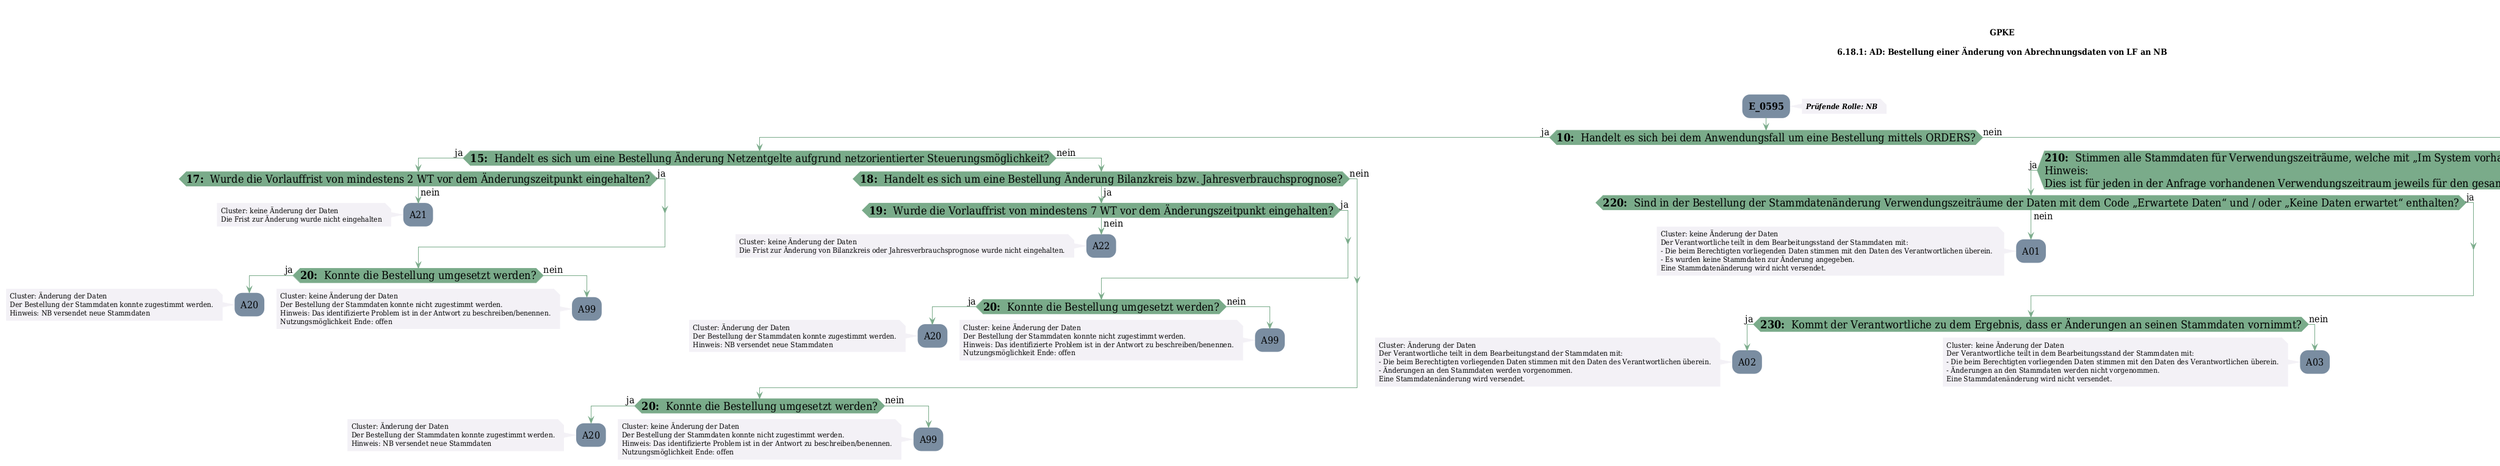 @startuml
skinparam Shadowing false
skinparam NoteBorderColor #f3f1f6
skinparam NoteBackgroundColor #f3f1f6
skinparam NoteFontSize 12
skinparam ActivityBorderColor none
skinparam ActivityBackgroundColor #7a8da1
skinparam ActivityFontSize 16
skinparam ArrowColor #7aab8a
skinparam ArrowFontSize 16
skinparam ActivityDiamondBackgroundColor #7aab8a
skinparam ActivityDiamondBorderColor #7aab8a
skinparam ActivityDiamondFontSize 18
skinparam defaultFontName DejaVu Serif Condensed
skinparam ActivityEndColor #669580

header
<b>FV2210
2022-12-12
endheader

title
GPKE

6.18.1: AD: Bestellung einer Änderung von Abrechnungsdaten von LF an NB



end title
:<b>E_0595</b>;
note right
<b><i>Prüfende Rolle: NB
end note

if (<b>10: </b> Handelt es sich bei dem Anwendungsfall um eine Bestellung mittels ORDERS?) then (ja)
    if (<b>15: </b> Handelt es sich um eine Bestellung Änderung Netzentgelte aufgrund netzorientierter Steuerungsmöglichkeit?) then (ja)
        if (<b>17: </b> Wurde die Vorlauffrist von mindestens 2 WT vor dem Änderungszeitpunkt eingehalten?) then (ja)
        else (nein)
            :A21;
            note left
                Cluster: keine Änderung der Daten
                Die Frist zur Änderung wurde nicht eingehalten
            endnote
            kill;
        endif
        if (<b>20: </b> Konnte die Bestellung umgesetzt werden?) then (ja)
            :A20;
            note left
                Cluster: Änderung der Daten
                Der Bestellung der Stammdaten konnte zugestimmt werden.
                Hinweis: NB versendet neue Stammdaten
            endnote
            kill;
        else (nein)
            :A99;
            note left
                Cluster: keine Änderung der Daten
                Der Bestellung der Stammdaten konnte nicht zugestimmt werden.
                Hinweis: Das identifizierte Problem ist in der Antwort zu beschreiben/benennen.
                Nutzungsmöglichkeit Ende: offen
            endnote
            kill;
        endif
    else (nein)
        if (<b>18: </b> Handelt es sich um eine Bestellung Änderung Bilanzkreis bzw. Jahresverbrauchsprognose?) then (ja)
            if (<b>19: </b> Wurde die Vorlauffrist von mindestens 7 WT vor dem Änderungszeitpunkt eingehalten?) then (ja)
            else (nein)
                :A22;
                note left
                    Cluster: keine Änderung der Daten
                    Die Frist zur Änderung von Bilanzkreis oder Jahresverbrauchsprognose wurde nicht eingehalten.
                endnote
                kill;
            endif
            if (<b>20: </b> Konnte die Bestellung umgesetzt werden?) then (ja)
                :A20;
                note left
                    Cluster: Änderung der Daten
                    Der Bestellung der Stammdaten konnte zugestimmt werden.
                    Hinweis: NB versendet neue Stammdaten
                endnote
                kill;
            else (nein)
                :A99;
                note left
                    Cluster: keine Änderung der Daten
                    Der Bestellung der Stammdaten konnte nicht zugestimmt werden.
                    Hinweis: Das identifizierte Problem ist in der Antwort zu beschreiben/benennen.
                    Nutzungsmöglichkeit Ende: offen
                endnote
                kill;
            endif
        else (nein)
        endif
    endif
    if (<b>20: </b> Konnte die Bestellung umgesetzt werden?) then (ja)
        :A20;
        note left
            Cluster: Änderung der Daten
            Der Bestellung der Stammdaten konnte zugestimmt werden.
            Hinweis: NB versendet neue Stammdaten
        endnote
        kill;
    else (nein)
        :A99;
        note left
            Cluster: keine Änderung der Daten
            Der Bestellung der Stammdaten konnte nicht zugestimmt werden.
            Hinweis: Das identifizierte Problem ist in der Antwort zu beschreiben/benennen.
            Nutzungsmöglichkeit Ende: offen
        endnote
        kill;
    endif
else (nein)
    if (<b>210: </b> Stimmen alle Stammdaten für Verwendungszeiträume, welche mit „Im System vorhandene Daten“ gekennzeichnet sind, sowie Verwendungszeiträume welche mit „Im System keine Daten vorhanden“ gekennzeichnet sind, mit dem beim Verantwortlichen vorliegenden Stammdaten überein?
Hinweis:
Dies ist für jeden in der Anfrage vorhandenen Verwendungszeitraum jeweils für den gesamten Zeitraum zu prüfen.) then (ja)
        if (<b>220: </b> Sind in der Bestellung der Stammdatenänderung Verwendungszeiträume der Daten mit dem Code „Erwartete Daten“ und / oder „Keine Daten erwartet“ enthalten?) then (ja)
        else (nein)
            :A01;
            note left
                Cluster: keine Änderung der Daten
                Der Verantwortliche teilt in dem Bearbeitungsstand der Stammdaten mit: 
                - Die beim Berechtigten vorliegenden Daten stimmen mit den Daten des Verantwortlichen überein. 
                - Es wurden keine Stammdaten zur Änderung angegeben. 
                Eine Stammdatenänderung wird nicht versendet.
            endnote
            kill;
        endif
        if (<b>230: </b> Kommt der Verantwortliche zu dem Ergebnis, dass er Änderungen an seinen Stammdaten vornimmt?) then (ja)
            :A02;
            note left
                Cluster: Änderung der Daten
                Der Verantwortliche teilt in dem Bearbeitungstand der Stammdaten mit:
                - Die beim Berechtigten vorliegenden Daten stimmen mit den Daten des Verantwortlichen überein.
                - Änderungen an den Stammdaten werden vorgenommen. 
                Eine Stammdatenänderung wird versendet.
            endnote
            kill;
        else (nein)
            :A03;
            note left
                Cluster: keine Änderung der Daten
                Der Verantwortliche teilt in dem Bearbeitungsstand der Stammdaten mit:
                - Die beim Berechtigten vorliegenden Daten stimmen mit den Daten des Verantwortlichen überein.
                - Änderungen an den Stammdaten werden nicht vorgenommen.
                Eine Stammdatenänderung wird nicht versendet.
            endnote
            kill;
        endif
    else (nein)
        if (<b>240: </b> Sind in der Bestellung der Stammdatenänderung Verwendungszeiträume der Daten mit dem Code „Erwartete Daten“ und / oder „Keine Daten erwartet“ enthalten?) then (ja)
        else (nein)
            :A04;
            note left
                Cluster: Änderung der Daten
                Der Verantwortliche teilt in dem Bearbeitungsstand der Stammdaten mit: 
                - Die beim Berechtigten vorliegenden Daten stimmen mit den Daten des Verantwortlichen nicht überein. 
                - Es wurden keine Stammdaten zur Änderung angegeben. 
                Eine Stammdatenänderung wird versendet.
            endnote
            kill;
        endif
        if (<b>250: </b> Kommt der Verantwortliche zu dem Ergebnis, dass er Änderungen an seinen Stammdaten vornimmt?) then (ja)
            :A05;
            note left
                Cluster: Änderung der Daten
                Der Verantwortliche teilt in dem Bearbeitungsstand der Stammdaten mit:
                - Die beim Berechtigten vorliegenden Daten stimmen mit den Daten des Verantwortlichen nicht überein.
                - Änderungen an den Stammdaten werden vorgenommen. 
                Eine Stammdatenänderung wird versendet.
            endnote
            kill;
        else (nein)
            :A06;
            note left
                Cluster: Änderung der Daten
                Der Verantwortliche teilt in dem Bearbeitungsstand der Stammdaten mit: 
                - Die beim Berechtigten vorliegenden Daten stimmen mit den Daten des Verantwortlichen nicht überein.
                - Änderungen an den Stammdaten werden nicht vornehmen
                Eine Stammdatenänderung wird versendet.
            endnote
            kill;
        endif
    endif
endif

@enduml
